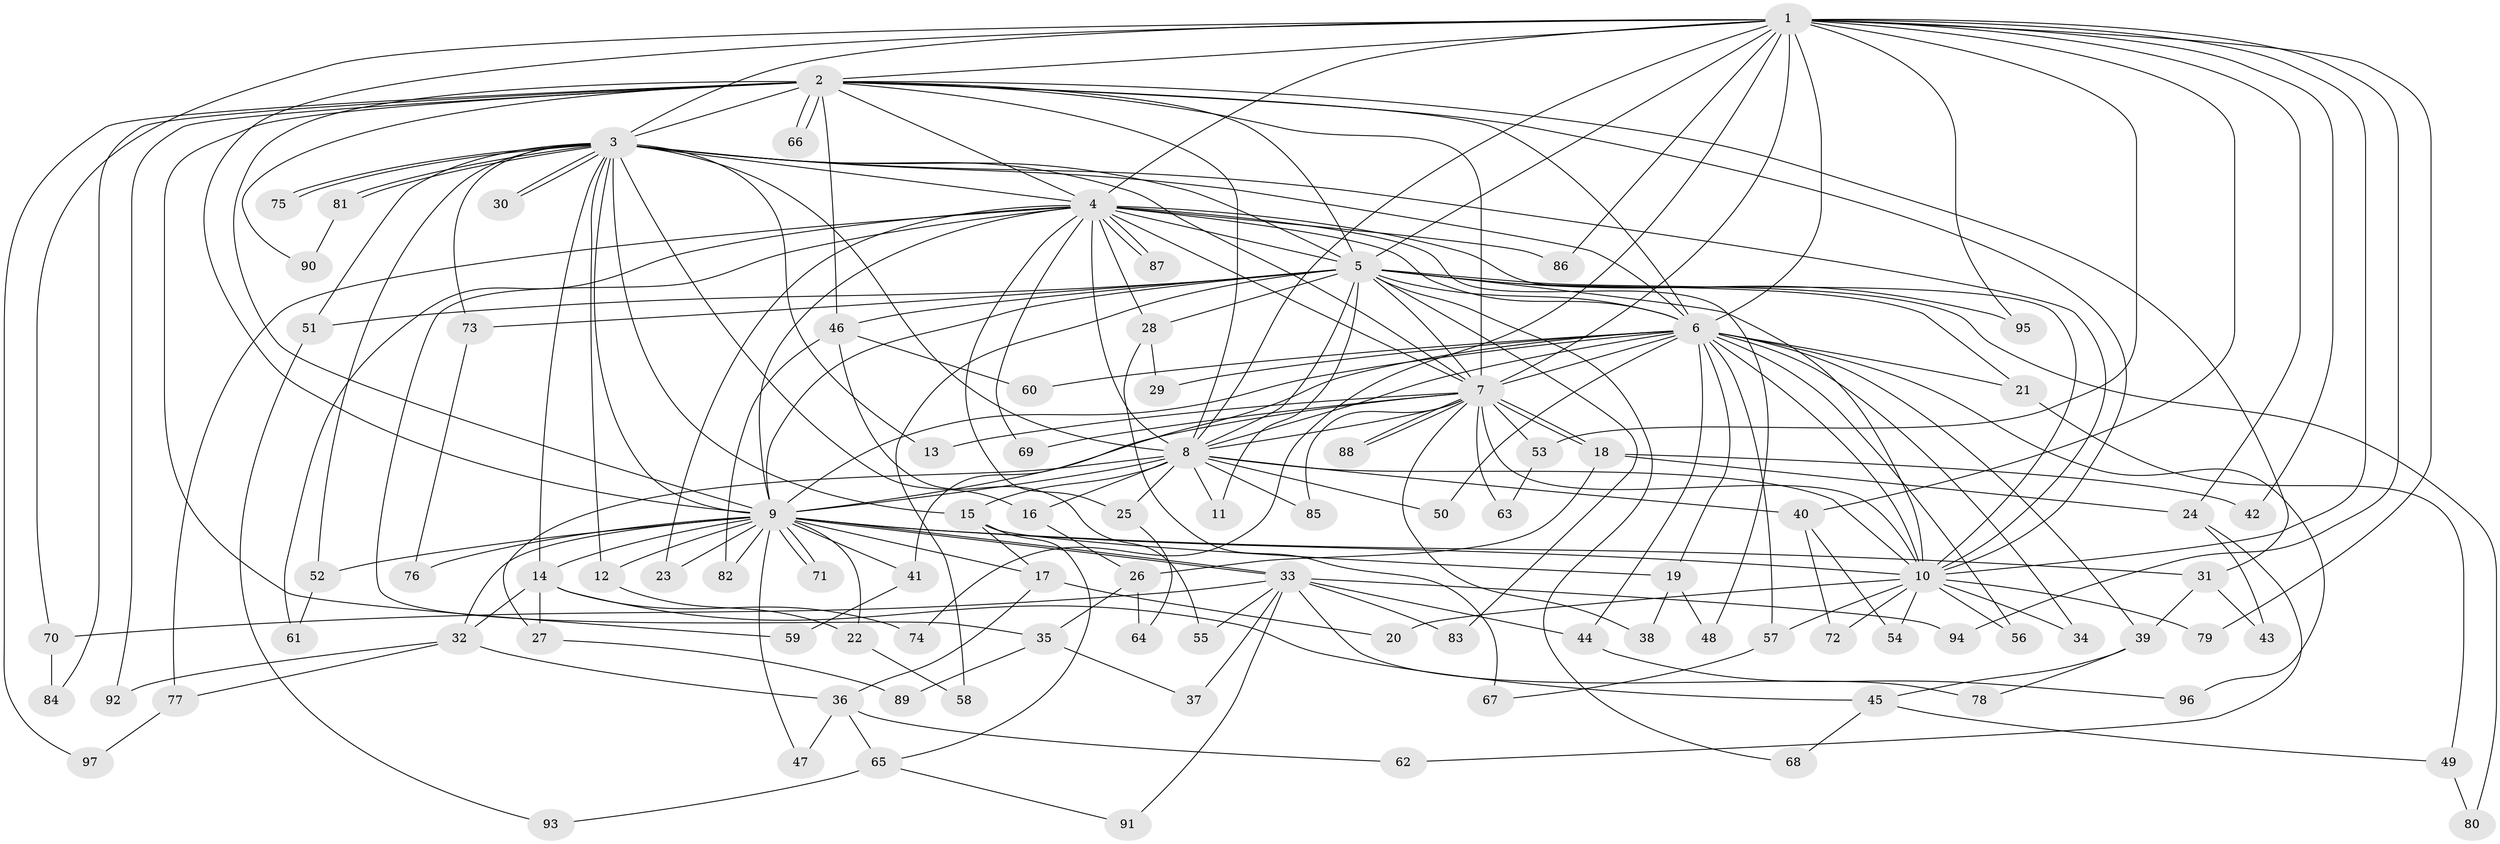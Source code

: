 // coarse degree distribution, {23: 0.029411764705882353, 26: 0.014705882352941176, 19: 0.014705882352941176, 16: 0.029411764705882353, 17: 0.014705882352941176, 14: 0.014705882352941176, 2: 0.4264705882352941, 3: 0.19117647058823528, 6: 0.029411764705882353, 5: 0.058823529411764705, 4: 0.14705882352941177, 10: 0.014705882352941176, 1: 0.014705882352941176}
// Generated by graph-tools (version 1.1) at 2025/23/03/03/25 07:23:45]
// undirected, 97 vertices, 219 edges
graph export_dot {
graph [start="1"]
  node [color=gray90,style=filled];
  1;
  2;
  3;
  4;
  5;
  6;
  7;
  8;
  9;
  10;
  11;
  12;
  13;
  14;
  15;
  16;
  17;
  18;
  19;
  20;
  21;
  22;
  23;
  24;
  25;
  26;
  27;
  28;
  29;
  30;
  31;
  32;
  33;
  34;
  35;
  36;
  37;
  38;
  39;
  40;
  41;
  42;
  43;
  44;
  45;
  46;
  47;
  48;
  49;
  50;
  51;
  52;
  53;
  54;
  55;
  56;
  57;
  58;
  59;
  60;
  61;
  62;
  63;
  64;
  65;
  66;
  67;
  68;
  69;
  70;
  71;
  72;
  73;
  74;
  75;
  76;
  77;
  78;
  79;
  80;
  81;
  82;
  83;
  84;
  85;
  86;
  87;
  88;
  89;
  90;
  91;
  92;
  93;
  94;
  95;
  96;
  97;
  1 -- 2;
  1 -- 3;
  1 -- 4;
  1 -- 5;
  1 -- 6;
  1 -- 7;
  1 -- 8;
  1 -- 9;
  1 -- 10;
  1 -- 24;
  1 -- 40;
  1 -- 42;
  1 -- 53;
  1 -- 70;
  1 -- 74;
  1 -- 79;
  1 -- 86;
  1 -- 94;
  1 -- 95;
  2 -- 3;
  2 -- 4;
  2 -- 5;
  2 -- 6;
  2 -- 7;
  2 -- 8;
  2 -- 9;
  2 -- 10;
  2 -- 31;
  2 -- 46;
  2 -- 59;
  2 -- 66;
  2 -- 66;
  2 -- 84;
  2 -- 90;
  2 -- 92;
  2 -- 97;
  3 -- 4;
  3 -- 5;
  3 -- 6;
  3 -- 7;
  3 -- 8;
  3 -- 9;
  3 -- 10;
  3 -- 12;
  3 -- 13;
  3 -- 14;
  3 -- 15;
  3 -- 16;
  3 -- 30;
  3 -- 30;
  3 -- 51;
  3 -- 52;
  3 -- 73;
  3 -- 75;
  3 -- 75;
  3 -- 81;
  3 -- 81;
  4 -- 5;
  4 -- 6;
  4 -- 7;
  4 -- 8;
  4 -- 9;
  4 -- 10;
  4 -- 23;
  4 -- 25;
  4 -- 28;
  4 -- 35;
  4 -- 48;
  4 -- 61;
  4 -- 69;
  4 -- 77;
  4 -- 86;
  4 -- 87;
  4 -- 87;
  5 -- 6;
  5 -- 7;
  5 -- 8;
  5 -- 9;
  5 -- 10;
  5 -- 11;
  5 -- 21;
  5 -- 28;
  5 -- 46;
  5 -- 51;
  5 -- 58;
  5 -- 68;
  5 -- 73;
  5 -- 80;
  5 -- 83;
  5 -- 95;
  6 -- 7;
  6 -- 8;
  6 -- 9;
  6 -- 10;
  6 -- 19;
  6 -- 21;
  6 -- 29;
  6 -- 34;
  6 -- 39;
  6 -- 41;
  6 -- 44;
  6 -- 50;
  6 -- 56;
  6 -- 57;
  6 -- 60;
  6 -- 96;
  7 -- 8;
  7 -- 9;
  7 -- 10;
  7 -- 13;
  7 -- 18;
  7 -- 18;
  7 -- 38;
  7 -- 53;
  7 -- 63;
  7 -- 69;
  7 -- 85;
  7 -- 88;
  7 -- 88;
  8 -- 9;
  8 -- 10;
  8 -- 11;
  8 -- 15;
  8 -- 16;
  8 -- 25;
  8 -- 27;
  8 -- 40;
  8 -- 50;
  8 -- 85;
  9 -- 10;
  9 -- 12;
  9 -- 14;
  9 -- 17;
  9 -- 22;
  9 -- 23;
  9 -- 31;
  9 -- 32;
  9 -- 33;
  9 -- 33;
  9 -- 41;
  9 -- 47;
  9 -- 52;
  9 -- 71;
  9 -- 71;
  9 -- 76;
  9 -- 82;
  10 -- 20;
  10 -- 34;
  10 -- 54;
  10 -- 56;
  10 -- 57;
  10 -- 72;
  10 -- 79;
  12 -- 22;
  14 -- 27;
  14 -- 32;
  14 -- 45;
  14 -- 74;
  15 -- 17;
  15 -- 19;
  15 -- 65;
  16 -- 26;
  17 -- 20;
  17 -- 36;
  18 -- 24;
  18 -- 26;
  18 -- 42;
  19 -- 38;
  19 -- 48;
  21 -- 49;
  22 -- 58;
  24 -- 43;
  24 -- 62;
  25 -- 64;
  26 -- 35;
  26 -- 64;
  27 -- 89;
  28 -- 29;
  28 -- 67;
  31 -- 39;
  31 -- 43;
  32 -- 36;
  32 -- 77;
  32 -- 92;
  33 -- 37;
  33 -- 44;
  33 -- 55;
  33 -- 70;
  33 -- 78;
  33 -- 83;
  33 -- 91;
  33 -- 94;
  35 -- 37;
  35 -- 89;
  36 -- 47;
  36 -- 62;
  36 -- 65;
  39 -- 45;
  39 -- 78;
  40 -- 54;
  40 -- 72;
  41 -- 59;
  44 -- 96;
  45 -- 49;
  45 -- 68;
  46 -- 55;
  46 -- 60;
  46 -- 82;
  49 -- 80;
  51 -- 93;
  52 -- 61;
  53 -- 63;
  57 -- 67;
  65 -- 91;
  65 -- 93;
  70 -- 84;
  73 -- 76;
  77 -- 97;
  81 -- 90;
}
